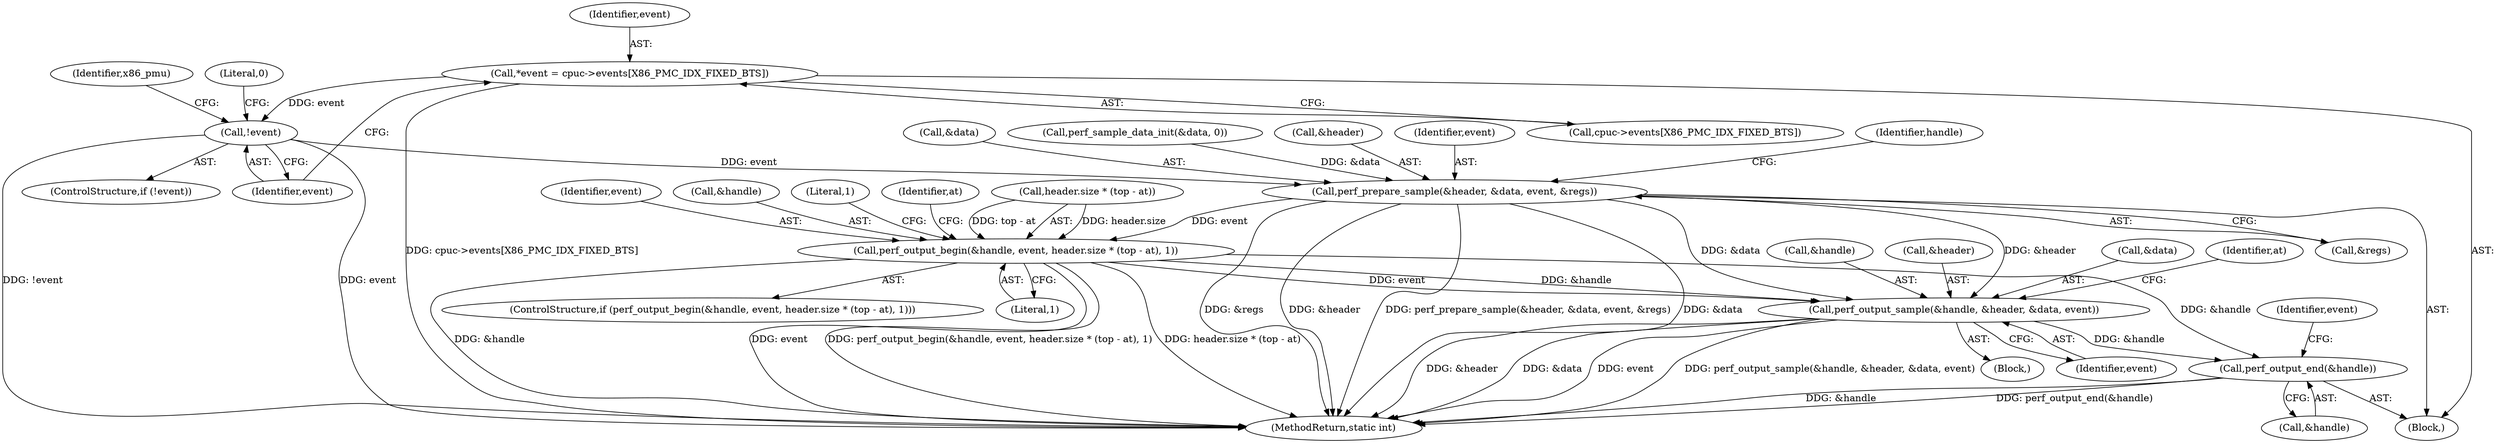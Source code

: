 digraph "0_linux_a8b0ca17b80e92faab46ee7179ba9e99ccb61233_48@array" {
"1000119" [label="(Call,*event = cpuc->events[X86_PMC_IDX_FIXED_BTS])"];
"1000133" [label="(Call,!event)"];
"1000193" [label="(Call,perf_prepare_sample(&header, &data, event, &regs))"];
"1000202" [label="(Call,perf_output_begin(&handle, event, header.size * (top - at), 1))"];
"1000237" [label="(Call,perf_output_sample(&handle, &header, &data, event))"];
"1000245" [label="(Call,perf_output_end(&handle))"];
"1000242" [label="(Call,&data)"];
"1000251" [label="(Identifier,event)"];
"1000201" [label="(ControlStructure,if (perf_output_begin(&handle, event, header.size * (top - at), 1)))"];
"1000237" [label="(Call,perf_output_sample(&handle, &header, &data, event))"];
"1000218" [label="(Identifier,at)"];
"1000222" [label="(Block,)"];
"1000213" [label="(Literal,1)"];
"1000261" [label="(MethodReturn,static int)"];
"1000244" [label="(Identifier,event)"];
"1000206" [label="(Call,header.size * (top - at))"];
"1000204" [label="(Identifier,handle)"];
"1000134" [label="(Identifier,event)"];
"1000119" [label="(Call,*event = cpuc->events[X86_PMC_IDX_FIXED_BTS])"];
"1000140" [label="(Identifier,x86_pmu)"];
"1000205" [label="(Identifier,event)"];
"1000199" [label="(Call,&regs)"];
"1000202" [label="(Call,perf_output_begin(&handle, event, header.size * (top - at), 1))"];
"1000133" [label="(Call,!event)"];
"1000221" [label="(Identifier,at)"];
"1000203" [label="(Call,&handle)"];
"1000193" [label="(Call,perf_prepare_sample(&header, &data, event, &regs))"];
"1000215" [label="(Literal,1)"];
"1000238" [label="(Call,&handle)"];
"1000245" [label="(Call,perf_output_end(&handle))"];
"1000196" [label="(Call,&data)"];
"1000240" [label="(Call,&header)"];
"1000246" [label="(Call,&handle)"];
"1000104" [label="(Block,)"];
"1000175" [label="(Call,perf_sample_data_init(&data, 0))"];
"1000121" [label="(Call,cpuc->events[X86_PMC_IDX_FIXED_BTS])"];
"1000132" [label="(ControlStructure,if (!event))"];
"1000194" [label="(Call,&header)"];
"1000198" [label="(Identifier,event)"];
"1000136" [label="(Literal,0)"];
"1000120" [label="(Identifier,event)"];
"1000119" -> "1000104"  [label="AST: "];
"1000119" -> "1000121"  [label="CFG: "];
"1000120" -> "1000119"  [label="AST: "];
"1000121" -> "1000119"  [label="AST: "];
"1000134" -> "1000119"  [label="CFG: "];
"1000119" -> "1000261"  [label="DDG: cpuc->events[X86_PMC_IDX_FIXED_BTS]"];
"1000119" -> "1000133"  [label="DDG: event"];
"1000133" -> "1000132"  [label="AST: "];
"1000133" -> "1000134"  [label="CFG: "];
"1000134" -> "1000133"  [label="AST: "];
"1000136" -> "1000133"  [label="CFG: "];
"1000140" -> "1000133"  [label="CFG: "];
"1000133" -> "1000261"  [label="DDG: event"];
"1000133" -> "1000261"  [label="DDG: !event"];
"1000133" -> "1000193"  [label="DDG: event"];
"1000193" -> "1000104"  [label="AST: "];
"1000193" -> "1000199"  [label="CFG: "];
"1000194" -> "1000193"  [label="AST: "];
"1000196" -> "1000193"  [label="AST: "];
"1000198" -> "1000193"  [label="AST: "];
"1000199" -> "1000193"  [label="AST: "];
"1000204" -> "1000193"  [label="CFG: "];
"1000193" -> "1000261"  [label="DDG: &regs"];
"1000193" -> "1000261"  [label="DDG: &header"];
"1000193" -> "1000261"  [label="DDG: perf_prepare_sample(&header, &data, event, &regs)"];
"1000193" -> "1000261"  [label="DDG: &data"];
"1000175" -> "1000193"  [label="DDG: &data"];
"1000193" -> "1000202"  [label="DDG: event"];
"1000193" -> "1000237"  [label="DDG: &header"];
"1000193" -> "1000237"  [label="DDG: &data"];
"1000202" -> "1000201"  [label="AST: "];
"1000202" -> "1000213"  [label="CFG: "];
"1000203" -> "1000202"  [label="AST: "];
"1000205" -> "1000202"  [label="AST: "];
"1000206" -> "1000202"  [label="AST: "];
"1000213" -> "1000202"  [label="AST: "];
"1000215" -> "1000202"  [label="CFG: "];
"1000218" -> "1000202"  [label="CFG: "];
"1000202" -> "1000261"  [label="DDG: header.size * (top - at)"];
"1000202" -> "1000261"  [label="DDG: &handle"];
"1000202" -> "1000261"  [label="DDG: event"];
"1000202" -> "1000261"  [label="DDG: perf_output_begin(&handle, event, header.size * (top - at), 1)"];
"1000206" -> "1000202"  [label="DDG: header.size"];
"1000206" -> "1000202"  [label="DDG: top - at"];
"1000202" -> "1000237"  [label="DDG: &handle"];
"1000202" -> "1000237"  [label="DDG: event"];
"1000202" -> "1000245"  [label="DDG: &handle"];
"1000237" -> "1000222"  [label="AST: "];
"1000237" -> "1000244"  [label="CFG: "];
"1000238" -> "1000237"  [label="AST: "];
"1000240" -> "1000237"  [label="AST: "];
"1000242" -> "1000237"  [label="AST: "];
"1000244" -> "1000237"  [label="AST: "];
"1000221" -> "1000237"  [label="CFG: "];
"1000237" -> "1000261"  [label="DDG: perf_output_sample(&handle, &header, &data, event)"];
"1000237" -> "1000261"  [label="DDG: &header"];
"1000237" -> "1000261"  [label="DDG: &data"];
"1000237" -> "1000261"  [label="DDG: event"];
"1000237" -> "1000245"  [label="DDG: &handle"];
"1000245" -> "1000104"  [label="AST: "];
"1000245" -> "1000246"  [label="CFG: "];
"1000246" -> "1000245"  [label="AST: "];
"1000251" -> "1000245"  [label="CFG: "];
"1000245" -> "1000261"  [label="DDG: perf_output_end(&handle)"];
"1000245" -> "1000261"  [label="DDG: &handle"];
}
